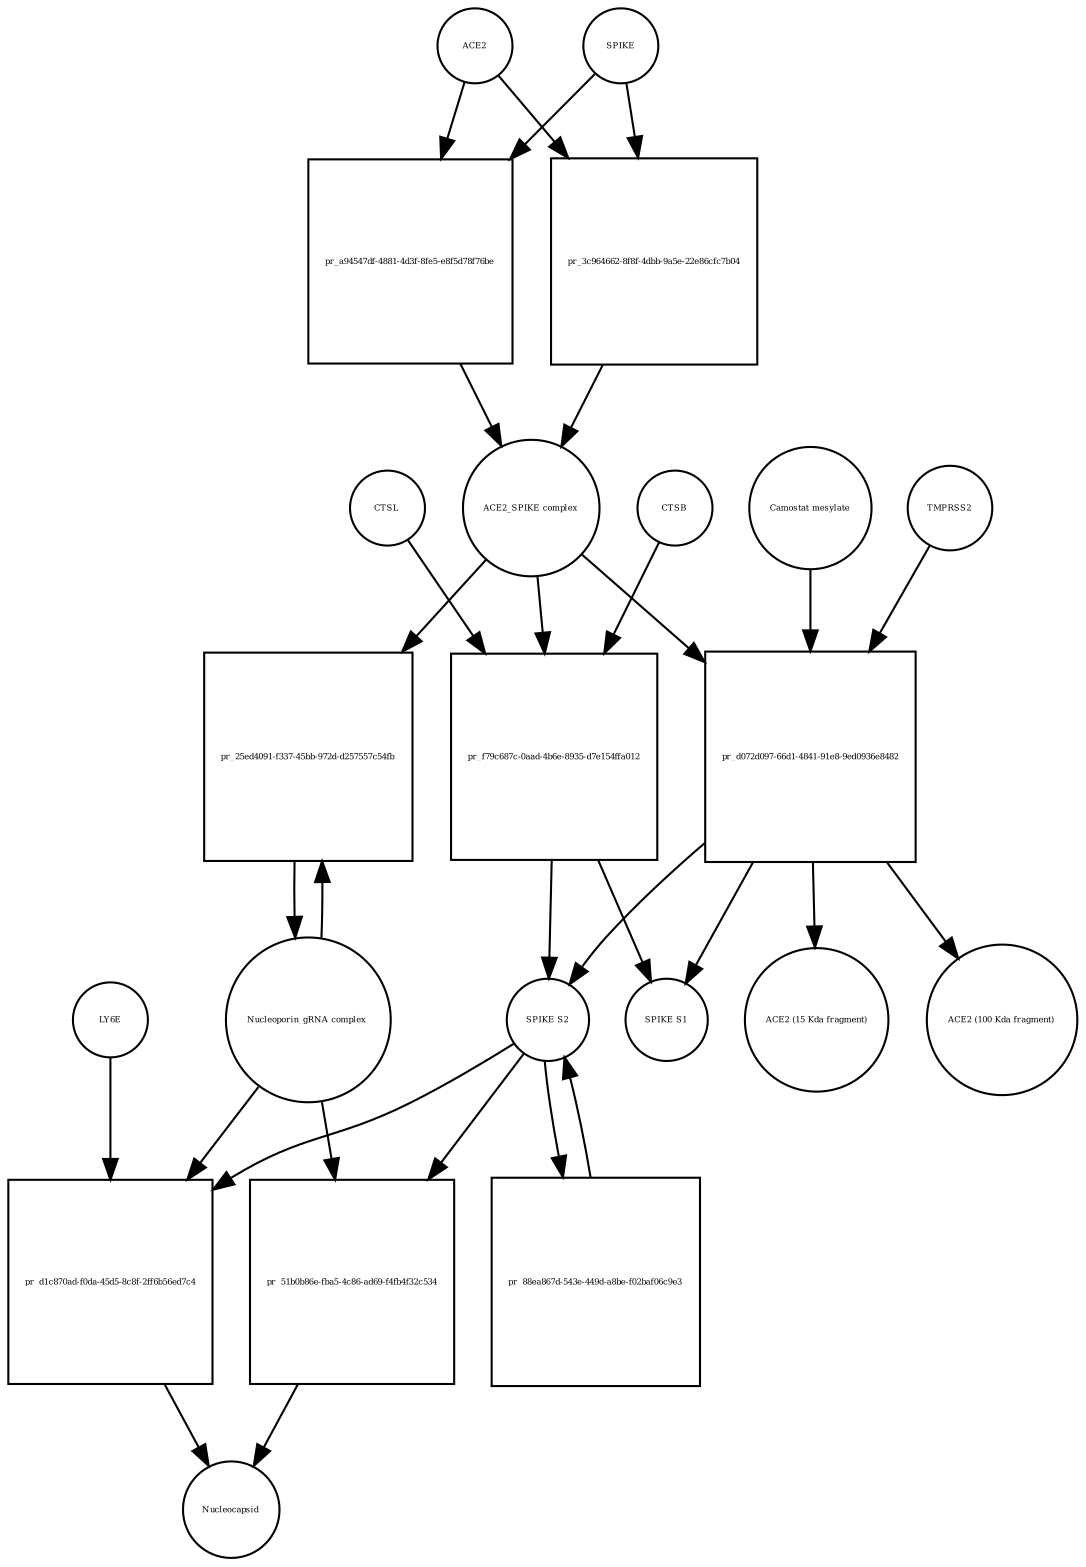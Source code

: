 strict digraph  {
ACE2 [annotation="", bipartite=0, cls=macromolecule, fontsize=4, label=ACE2, shape=circle];
"pr_a94547df-4881-4d3f-8fe5-e8f5d78f76be" [annotation="", bipartite=1, cls=process, fontsize=4, label="pr_a94547df-4881-4d3f-8fe5-e8f5d78f76be", shape=square];
"ACE2_SPIKE complex" [annotation="", bipartite=0, cls=complex, fontsize=4, label="ACE2_SPIKE complex", shape=circle];
SPIKE [annotation="", bipartite=0, cls="macromolecule multimer", fontsize=4, label=SPIKE, shape=circle];
"Nucleoporin_gRNA complex " [annotation="", bipartite=0, cls=complex, fontsize=4, label="Nucleoporin_gRNA complex ", shape=circle];
"pr_25ed4091-f337-45bb-972d-d257557c54fb" [annotation="", bipartite=1, cls=process, fontsize=4, label="pr_25ed4091-f337-45bb-972d-d257557c54fb", shape=square];
"pr_f79c687c-0aad-4b6e-8935-d7e154ffa012" [annotation="", bipartite=1, cls=process, fontsize=4, label="pr_f79c687c-0aad-4b6e-8935-d7e154ffa012", shape=square];
"SPIKE S2" [annotation="", bipartite=0, cls=macromolecule, fontsize=4, label="SPIKE S2", shape=circle];
CTSB [annotation="", bipartite=0, cls=macromolecule, fontsize=4, label=CTSB, shape=circle];
CTSL [annotation="", bipartite=0, cls=macromolecule, fontsize=4, label=CTSL, shape=circle];
"SPIKE S1" [annotation="", bipartite=0, cls=macromolecule, fontsize=4, label="SPIKE S1", shape=circle];
"pr_d072d097-66d1-4841-91e8-9ed0936e8482" [annotation="", bipartite=1, cls=process, fontsize=4, label="pr_d072d097-66d1-4841-91e8-9ed0936e8482", shape=square];
TMPRSS2 [annotation="", bipartite=0, cls=macromolecule, fontsize=4, label=TMPRSS2, shape=circle];
"Camostat mesylate" [annotation="urn_miriam_pubchem.compound_2536", bipartite=0, cls="simple chemical", fontsize=4, label="Camostat mesylate", shape=circle];
"ACE2 (15 Kda fragment)" [annotation="", bipartite=0, cls=macromolecule, fontsize=4, label="ACE2 (15 Kda fragment)", shape=circle];
"ACE2 (100 Kda fragment)" [annotation="", bipartite=0, cls=macromolecule, fontsize=4, label="ACE2 (100 Kda fragment)", shape=circle];
"pr_3c964662-8f8f-4dbb-9a5e-22e86cfc7b04" [annotation="", bipartite=1, cls=process, fontsize=4, label="pr_3c964662-8f8f-4dbb-9a5e-22e86cfc7b04", shape=square];
"pr_d1c870ad-f0da-45d5-8c8f-2ff6b56ed7c4" [annotation="", bipartite=1, cls=process, fontsize=4, label="pr_d1c870ad-f0da-45d5-8c8f-2ff6b56ed7c4", shape=square];
Nucleocapsid [annotation="", bipartite=0, cls=complex, fontsize=4, label=Nucleocapsid, shape=circle];
LY6E [annotation="", bipartite=0, cls=macromolecule, fontsize=4, label=LY6E, shape=circle];
"pr_88ea867d-543e-449d-a8be-f02baf06c9e3" [annotation="", bipartite=1, cls=process, fontsize=4, label="pr_88ea867d-543e-449d-a8be-f02baf06c9e3", shape=square];
"pr_51b0b86e-fba5-4c86-ad69-f4fb4f32c534" [annotation="", bipartite=1, cls=process, fontsize=4, label="pr_51b0b86e-fba5-4c86-ad69-f4fb4f32c534", shape=square];
ACE2 -> "pr_a94547df-4881-4d3f-8fe5-e8f5d78f76be"  [annotation="", interaction_type=consumption];
ACE2 -> "pr_3c964662-8f8f-4dbb-9a5e-22e86cfc7b04"  [annotation="", interaction_type=consumption];
"pr_a94547df-4881-4d3f-8fe5-e8f5d78f76be" -> "ACE2_SPIKE complex"  [annotation="", interaction_type=production];
"ACE2_SPIKE complex" -> "pr_25ed4091-f337-45bb-972d-d257557c54fb"  [annotation="urn_miriam_pubmed_32142651|urn_miriam_pubmed_32094589", interaction_type=stimulation];
"ACE2_SPIKE complex" -> "pr_f79c687c-0aad-4b6e-8935-d7e154ffa012"  [annotation="", interaction_type=consumption];
"ACE2_SPIKE complex" -> "pr_d072d097-66d1-4841-91e8-9ed0936e8482"  [annotation="", interaction_type=consumption];
SPIKE -> "pr_a94547df-4881-4d3f-8fe5-e8f5d78f76be"  [annotation="", interaction_type=consumption];
SPIKE -> "pr_3c964662-8f8f-4dbb-9a5e-22e86cfc7b04"  [annotation="", interaction_type=consumption];
"Nucleoporin_gRNA complex " -> "pr_25ed4091-f337-45bb-972d-d257557c54fb"  [annotation="", interaction_type=consumption];
"Nucleoporin_gRNA complex " -> "pr_d1c870ad-f0da-45d5-8c8f-2ff6b56ed7c4"  [annotation="", interaction_type=consumption];
"Nucleoporin_gRNA complex " -> "pr_51b0b86e-fba5-4c86-ad69-f4fb4f32c534"  [annotation="", interaction_type=consumption];
"pr_25ed4091-f337-45bb-972d-d257557c54fb" -> "Nucleoporin_gRNA complex "  [annotation="", interaction_type=production];
"pr_f79c687c-0aad-4b6e-8935-d7e154ffa012" -> "SPIKE S2"  [annotation="", interaction_type=production];
"pr_f79c687c-0aad-4b6e-8935-d7e154ffa012" -> "SPIKE S1"  [annotation="", interaction_type=production];
"SPIKE S2" -> "pr_d1c870ad-f0da-45d5-8c8f-2ff6b56ed7c4"  [annotation="urn_miriam_doi_10.1101%2F2020.03.05.979260|urn_miriam_doi_10.1101%2F2020.04.02.021469", interaction_type=stimulation];
"SPIKE S2" -> "pr_88ea867d-543e-449d-a8be-f02baf06c9e3"  [annotation="", interaction_type=consumption];
"SPIKE S2" -> "pr_51b0b86e-fba5-4c86-ad69-f4fb4f32c534"  [annotation="", interaction_type=stimulation];
CTSB -> "pr_f79c687c-0aad-4b6e-8935-d7e154ffa012"  [annotation=urn_miriam_pubmed_32142651, interaction_type=catalysis];
CTSL -> "pr_f79c687c-0aad-4b6e-8935-d7e154ffa012"  [annotation=urn_miriam_pubmed_32142651, interaction_type=catalysis];
"pr_d072d097-66d1-4841-91e8-9ed0936e8482" -> "SPIKE S2"  [annotation="", interaction_type=production];
"pr_d072d097-66d1-4841-91e8-9ed0936e8482" -> "SPIKE S1"  [annotation="", interaction_type=production];
"pr_d072d097-66d1-4841-91e8-9ed0936e8482" -> "ACE2 (15 Kda fragment)"  [annotation="", interaction_type=production];
"pr_d072d097-66d1-4841-91e8-9ed0936e8482" -> "ACE2 (100 Kda fragment)"  [annotation="", interaction_type=production];
TMPRSS2 -> "pr_d072d097-66d1-4841-91e8-9ed0936e8482"  [annotation="urn_miriam_pubmed_32142651|urn_miriam_pubmed_32094589|urn_miriam_pubmed_24227843", interaction_type=catalysis];
"Camostat mesylate" -> "pr_d072d097-66d1-4841-91e8-9ed0936e8482"  [annotation="urn_miriam_pubmed_32142651|urn_miriam_pubmed_32094589|urn_miriam_pubmed_24227843", interaction_type=inhibition];
"pr_3c964662-8f8f-4dbb-9a5e-22e86cfc7b04" -> "ACE2_SPIKE complex"  [annotation="", interaction_type=production];
"pr_d1c870ad-f0da-45d5-8c8f-2ff6b56ed7c4" -> Nucleocapsid  [annotation="", interaction_type=production];
LY6E -> "pr_d1c870ad-f0da-45d5-8c8f-2ff6b56ed7c4"  [annotation="urn_miriam_doi_10.1101%2F2020.03.05.979260|urn_miriam_doi_10.1101%2F2020.04.02.021469", interaction_type=inhibition];
"pr_88ea867d-543e-449d-a8be-f02baf06c9e3" -> "SPIKE S2"  [annotation="", interaction_type=production];
"pr_51b0b86e-fba5-4c86-ad69-f4fb4f32c534" -> Nucleocapsid  [annotation="", interaction_type=production];
}
